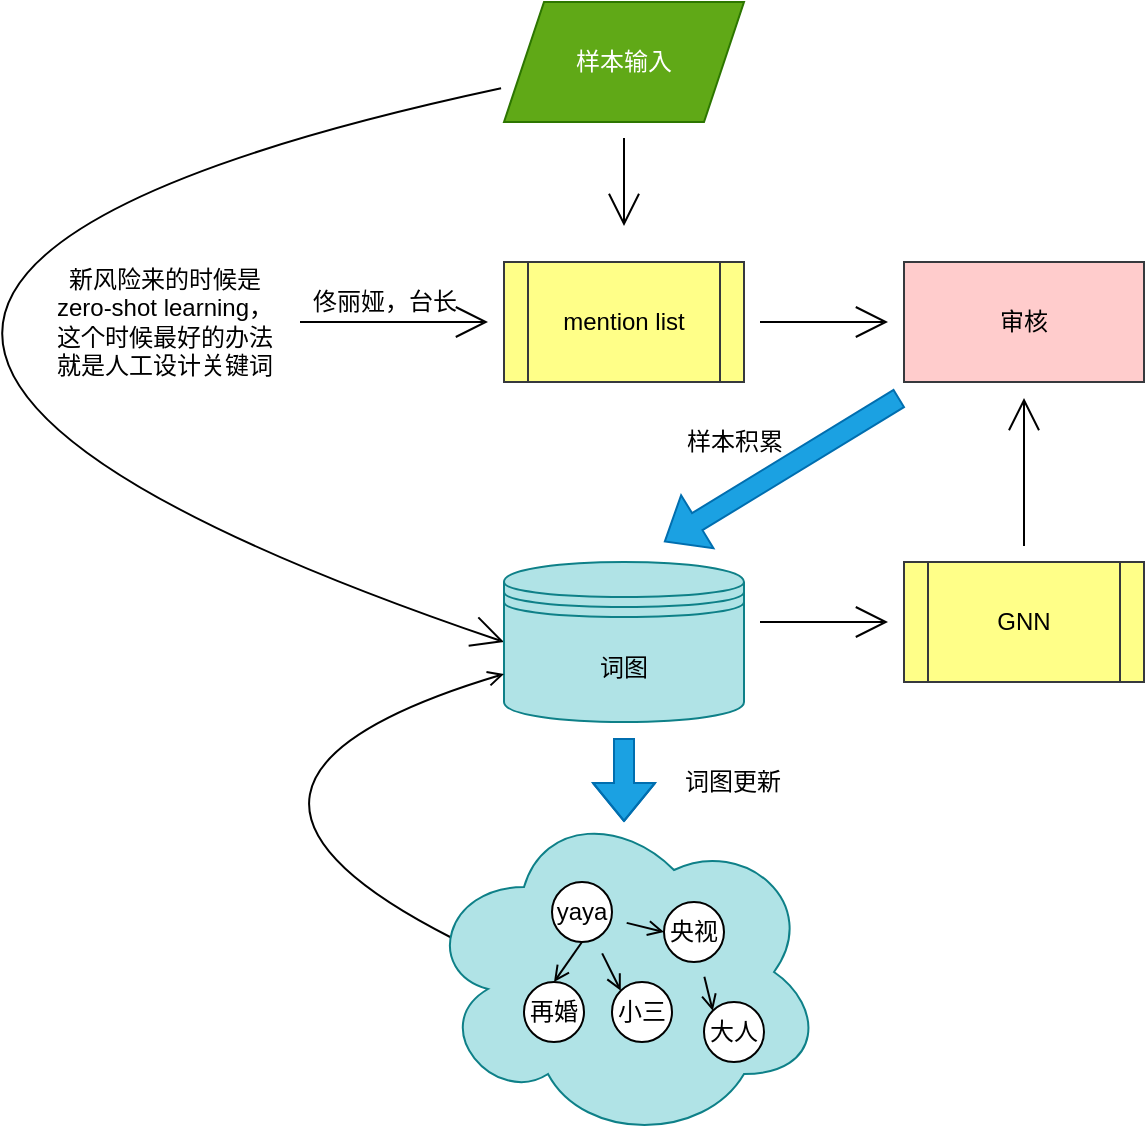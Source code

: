 <mxfile version="15.3.6" type="github">
  <diagram id="oNKut5Gal6S-NqATHzcR" name="Page-1">
    <mxGraphModel dx="2066" dy="1129" grid="1" gridSize="10" guides="1" tooltips="1" connect="1" arrows="1" fold="1" page="1" pageScale="1" pageWidth="827" pageHeight="1169" math="0" shadow="0">
      <root>
        <mxCell id="0" />
        <mxCell id="1" parent="0" />
        <mxCell id="DrbRH4lsxAudHNbNnP8O-22" value="" style="edgeStyle=none;curved=1;rounded=0;orthogonalLoop=1;jettySize=auto;html=1;endArrow=open;startSize=14;endSize=14;sourcePerimeterSpacing=8;targetPerimeterSpacing=8;" edge="1" parent="1" target="DrbRH4lsxAudHNbNnP8O-21">
          <mxGeometry relative="1" as="geometry">
            <mxPoint x="488" y="200" as="sourcePoint" />
          </mxGeometry>
        </mxCell>
        <mxCell id="DrbRH4lsxAudHNbNnP8O-14" value="" style="edgeStyle=none;curved=1;rounded=0;orthogonalLoop=1;jettySize=auto;html=1;endArrow=open;startSize=14;endSize=14;sourcePerimeterSpacing=8;targetPerimeterSpacing=8;" edge="1" parent="1" source="DrbRH4lsxAudHNbNnP8O-3">
          <mxGeometry relative="1" as="geometry">
            <mxPoint x="352" y="200" as="targetPoint" />
          </mxGeometry>
        </mxCell>
        <mxCell id="DrbRH4lsxAudHNbNnP8O-3" value="新风险来的时候是&lt;br&gt;zero-shot learning，&lt;br&gt;这个时候最好的办法&lt;br&gt;就是人工设计关键词" style="text;html=1;align=center;verticalAlign=middle;resizable=0;points=[];autosize=1;strokeColor=none;fillColor=none;" vertex="1" parent="1">
          <mxGeometry x="130" y="170" width="120" height="60" as="geometry" />
        </mxCell>
        <mxCell id="DrbRH4lsxAudHNbNnP8O-11" value="" style="edgeStyle=none;curved=1;rounded=0;orthogonalLoop=1;jettySize=auto;html=1;endArrow=open;startSize=14;endSize=14;sourcePerimeterSpacing=8;targetPerimeterSpacing=8;" edge="1" parent="1">
          <mxGeometry relative="1" as="geometry">
            <mxPoint x="488" y="350" as="sourcePoint" />
            <mxPoint x="552" y="350" as="targetPoint" />
          </mxGeometry>
        </mxCell>
        <mxCell id="DrbRH4lsxAudHNbNnP8O-23" value="" style="edgeStyle=none;curved=1;rounded=0;orthogonalLoop=1;jettySize=auto;html=1;endArrow=open;startSize=14;endSize=14;sourcePerimeterSpacing=8;targetPerimeterSpacing=8;" edge="1" parent="1" target="DrbRH4lsxAudHNbNnP8O-21">
          <mxGeometry relative="1" as="geometry">
            <mxPoint x="620" y="312" as="sourcePoint" />
          </mxGeometry>
        </mxCell>
        <mxCell id="DrbRH4lsxAudHNbNnP8O-13" value="" style="edgeStyle=none;curved=1;rounded=0;orthogonalLoop=1;jettySize=auto;html=1;endArrow=open;startSize=14;endSize=14;sourcePerimeterSpacing=8;targetPerimeterSpacing=8;" edge="1" parent="1" source="DrbRH4lsxAudHNbNnP8O-12">
          <mxGeometry relative="1" as="geometry">
            <mxPoint x="420" y="152" as="targetPoint" />
          </mxGeometry>
        </mxCell>
        <mxCell id="DrbRH4lsxAudHNbNnP8O-17" style="edgeStyle=none;curved=1;rounded=0;orthogonalLoop=1;jettySize=auto;html=1;entryX=0;entryY=0.5;entryDx=0;entryDy=0;endArrow=open;startSize=14;endSize=14;sourcePerimeterSpacing=8;targetPerimeterSpacing=8;" edge="1" parent="1" source="DrbRH4lsxAudHNbNnP8O-12">
          <mxGeometry relative="1" as="geometry">
            <mxPoint x="360" y="360" as="targetPoint" />
            <Array as="points">
              <mxPoint x="-140" y="190" />
            </Array>
          </mxGeometry>
        </mxCell>
        <mxCell id="DrbRH4lsxAudHNbNnP8O-12" value="样本输入" style="shape=parallelogram;perimeter=parallelogramPerimeter;whiteSpace=wrap;html=1;fixedSize=1;hachureGap=4;pointerEvents=0;fillColor=#60a917;strokeColor=#2D7600;fontColor=#ffffff;" vertex="1" parent="1">
          <mxGeometry x="360" y="40" width="120" height="60" as="geometry" />
        </mxCell>
        <mxCell id="DrbRH4lsxAudHNbNnP8O-15" value="佟丽娅，台长" style="text;html=1;align=center;verticalAlign=middle;resizable=0;points=[];autosize=1;strokeColor=none;fillColor=none;" vertex="1" parent="1">
          <mxGeometry x="255" y="180" width="90" height="20" as="geometry" />
        </mxCell>
        <mxCell id="DrbRH4lsxAudHNbNnP8O-24" style="edgeStyle=none;curved=1;rounded=0;orthogonalLoop=1;jettySize=auto;html=1;endArrow=open;sourcePerimeterSpacing=8;targetPerimeterSpacing=8;shadow=0;sketch=0;shape=flexArrow;fillColor=#1ba1e2;strokeColor=#006EAF;" edge="1" parent="1" source="DrbRH4lsxAudHNbNnP8O-21">
          <mxGeometry relative="1" as="geometry">
            <mxPoint x="440" y="310" as="targetPoint" />
          </mxGeometry>
        </mxCell>
        <mxCell id="DrbRH4lsxAudHNbNnP8O-21" value="审核" style="whiteSpace=wrap;html=1;hachureGap=4;fillColor=#ffcccc;strokeColor=#36393d;" vertex="1" parent="1">
          <mxGeometry x="560" y="170" width="120" height="60" as="geometry" />
        </mxCell>
        <mxCell id="DrbRH4lsxAudHNbNnP8O-25" value="样本积累" style="text;html=1;align=center;verticalAlign=middle;resizable=0;points=[];autosize=1;strokeColor=none;fillColor=none;" vertex="1" parent="1">
          <mxGeometry x="445" y="250" width="60" height="20" as="geometry" />
        </mxCell>
        <mxCell id="DrbRH4lsxAudHNbNnP8O-48" value="" style="edgeStyle=none;shape=flexArrow;curved=1;rounded=0;sketch=0;orthogonalLoop=1;jettySize=auto;html=1;shadow=0;endArrow=open;sourcePerimeterSpacing=8;targetPerimeterSpacing=8;fillColor=#1ba1e2;strokeColor=#006EAF;" edge="1" parent="1">
          <mxGeometry relative="1" as="geometry">
            <mxPoint x="420" y="408" as="sourcePoint" />
            <mxPoint x="420" y="450" as="targetPoint" />
            <Array as="points">
              <mxPoint x="420" y="420" />
            </Array>
          </mxGeometry>
        </mxCell>
        <mxCell id="DrbRH4lsxAudHNbNnP8O-28" value="词图" style="shape=datastore;whiteSpace=wrap;html=1;hachureGap=4;pointerEvents=0;fillColor=#b0e3e6;strokeColor=#0e8088;" vertex="1" parent="1">
          <mxGeometry x="360" y="320" width="120" height="80" as="geometry" />
        </mxCell>
        <mxCell id="DrbRH4lsxAudHNbNnP8O-43" value="GNN" style="shape=process;whiteSpace=wrap;html=1;backgroundOutline=1;hachureGap=4;pointerEvents=0;fillColor=#ffff88;strokeColor=#36393d;" vertex="1" parent="1">
          <mxGeometry x="560" y="320" width="120" height="60" as="geometry" />
        </mxCell>
        <mxCell id="DrbRH4lsxAudHNbNnP8O-44" value="mention list" style="shape=process;whiteSpace=wrap;html=1;backgroundOutline=1;hachureGap=4;pointerEvents=0;fillColor=#ffff88;strokeColor=#36393d;" vertex="1" parent="1">
          <mxGeometry x="360" y="170" width="120" height="60" as="geometry" />
        </mxCell>
        <mxCell id="DrbRH4lsxAudHNbNnP8O-61" style="edgeStyle=none;curved=1;rounded=0;sketch=0;orthogonalLoop=1;jettySize=auto;html=1;entryX=0;entryY=0.7;entryDx=0;entryDy=0;shadow=0;endArrow=open;sourcePerimeterSpacing=8;targetPerimeterSpacing=8;exitX=0.07;exitY=0.4;exitDx=0;exitDy=0;exitPerimeter=0;" edge="1" parent="1" source="DrbRH4lsxAudHNbNnP8O-47" target="DrbRH4lsxAudHNbNnP8O-28">
          <mxGeometry relative="1" as="geometry">
            <mxPoint x="340" y="530" as="sourcePoint" />
            <Array as="points">
              <mxPoint x="180" y="430" />
            </Array>
          </mxGeometry>
        </mxCell>
        <mxCell id="DrbRH4lsxAudHNbNnP8O-47" value="" style="ellipse;shape=cloud;whiteSpace=wrap;html=1;hachureGap=4;fillColor=#b0e3e6;strokeColor=#0e8088;" vertex="1" parent="1">
          <mxGeometry x="320" y="440" width="200" height="170" as="geometry" />
        </mxCell>
        <mxCell id="DrbRH4lsxAudHNbNnP8O-56" style="edgeStyle=none;curved=1;rounded=0;sketch=0;orthogonalLoop=1;jettySize=auto;html=1;entryX=0.5;entryY=0;entryDx=0;entryDy=0;shadow=0;endArrow=open;sourcePerimeterSpacing=8;targetPerimeterSpacing=8;exitX=0.5;exitY=1;exitDx=0;exitDy=0;" edge="1" parent="1" source="DrbRH4lsxAudHNbNnP8O-49" target="DrbRH4lsxAudHNbNnP8O-51">
          <mxGeometry relative="1" as="geometry" />
        </mxCell>
        <mxCell id="DrbRH4lsxAudHNbNnP8O-57" style="edgeStyle=none;curved=1;rounded=0;sketch=0;orthogonalLoop=1;jettySize=auto;html=1;entryX=0;entryY=0.5;entryDx=0;entryDy=0;shadow=0;endArrow=open;sourcePerimeterSpacing=8;targetPerimeterSpacing=8;" edge="1" parent="1" source="DrbRH4lsxAudHNbNnP8O-49" target="DrbRH4lsxAudHNbNnP8O-50">
          <mxGeometry relative="1" as="geometry" />
        </mxCell>
        <mxCell id="DrbRH4lsxAudHNbNnP8O-59" style="edgeStyle=none;curved=1;rounded=0;sketch=0;orthogonalLoop=1;jettySize=auto;html=1;entryX=0;entryY=0;entryDx=0;entryDy=0;shadow=0;endArrow=open;sourcePerimeterSpacing=8;targetPerimeterSpacing=8;" edge="1" parent="1" source="DrbRH4lsxAudHNbNnP8O-49" target="DrbRH4lsxAudHNbNnP8O-53">
          <mxGeometry relative="1" as="geometry" />
        </mxCell>
        <mxCell id="DrbRH4lsxAudHNbNnP8O-49" value="yaya" style="ellipse;whiteSpace=wrap;html=1;aspect=fixed;hachureGap=4;pointerEvents=0;" vertex="1" parent="1">
          <mxGeometry x="384" y="480" width="30" height="30" as="geometry" />
        </mxCell>
        <mxCell id="DrbRH4lsxAudHNbNnP8O-58" style="edgeStyle=none;curved=1;rounded=0;sketch=0;orthogonalLoop=1;jettySize=auto;html=1;entryX=0;entryY=0;entryDx=0;entryDy=0;shadow=0;endArrow=open;sourcePerimeterSpacing=8;targetPerimeterSpacing=8;" edge="1" parent="1" source="DrbRH4lsxAudHNbNnP8O-50" target="DrbRH4lsxAudHNbNnP8O-52">
          <mxGeometry relative="1" as="geometry" />
        </mxCell>
        <mxCell id="DrbRH4lsxAudHNbNnP8O-50" value="央视" style="ellipse;whiteSpace=wrap;html=1;aspect=fixed;hachureGap=4;pointerEvents=0;" vertex="1" parent="1">
          <mxGeometry x="440" y="490" width="30" height="30" as="geometry" />
        </mxCell>
        <mxCell id="DrbRH4lsxAudHNbNnP8O-51" value="再婚" style="ellipse;whiteSpace=wrap;html=1;aspect=fixed;hachureGap=4;pointerEvents=0;" vertex="1" parent="1">
          <mxGeometry x="370" y="530" width="30" height="30" as="geometry" />
        </mxCell>
        <mxCell id="DrbRH4lsxAudHNbNnP8O-52" value="大人" style="ellipse;whiteSpace=wrap;html=1;aspect=fixed;hachureGap=4;pointerEvents=0;" vertex="1" parent="1">
          <mxGeometry x="460" y="540" width="30" height="30" as="geometry" />
        </mxCell>
        <mxCell id="DrbRH4lsxAudHNbNnP8O-53" value="小三" style="ellipse;whiteSpace=wrap;html=1;aspect=fixed;hachureGap=4;pointerEvents=0;" vertex="1" parent="1">
          <mxGeometry x="414" y="530" width="30" height="30" as="geometry" />
        </mxCell>
        <mxCell id="DrbRH4lsxAudHNbNnP8O-60" value="词图更新" style="text;html=1;align=center;verticalAlign=middle;resizable=0;points=[];autosize=1;strokeColor=none;fillColor=none;" vertex="1" parent="1">
          <mxGeometry x="444" y="420" width="60" height="20" as="geometry" />
        </mxCell>
      </root>
    </mxGraphModel>
  </diagram>
</mxfile>
